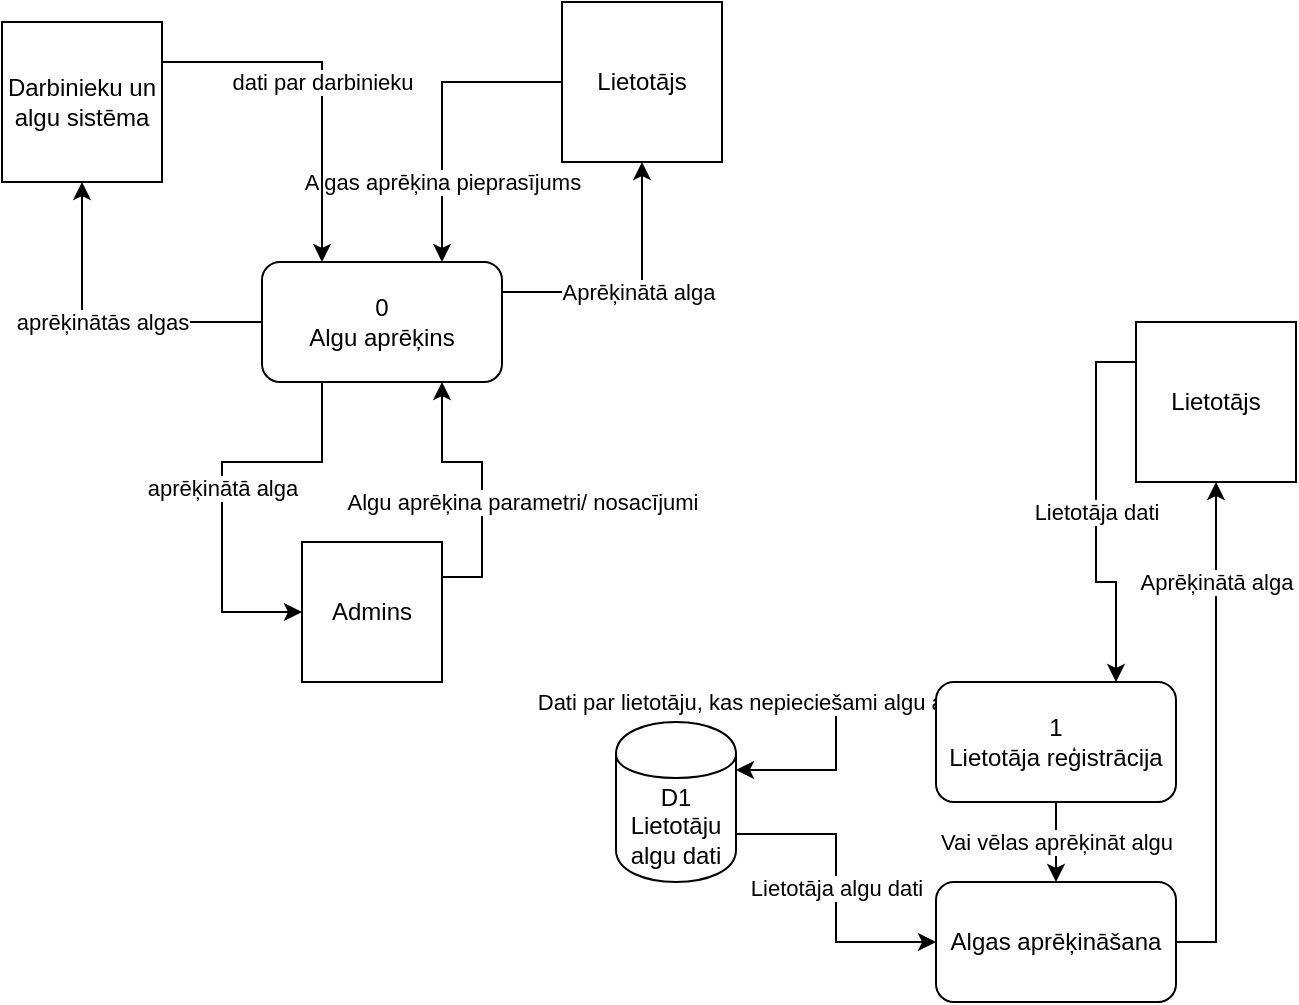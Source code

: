 <mxfile version="10.4.2" type="github"><diagram id="9gU_bmAs9LUeb24aSoqS" name="Page-1"><mxGraphModel dx="1010" dy="550" grid="1" gridSize="10" guides="1" tooltips="1" connect="1" arrows="1" fold="1" page="1" pageScale="1" pageWidth="827" pageHeight="1169" math="0" shadow="0"><root><mxCell id="0"/><mxCell id="1" parent="0"/><mxCell id="I-Zjqk1EnUFDiZhF1_fz-6" value="Algas aprēķina pieprasījums" style="edgeStyle=orthogonalEdgeStyle;rounded=0;orthogonalLoop=1;jettySize=auto;html=1;exitX=0;exitY=0.5;exitDx=0;exitDy=0;entryX=0.75;entryY=0;entryDx=0;entryDy=0;" parent="1" source="I-Zjqk1EnUFDiZhF1_fz-1" target="I-Zjqk1EnUFDiZhF1_fz-2" edge="1"><mxGeometry x="0.467" relative="1" as="geometry"><mxPoint as="offset"/></mxGeometry></mxCell><mxCell id="I-Zjqk1EnUFDiZhF1_fz-1" value="Lietotājs" style="whiteSpace=wrap;html=1;aspect=fixed;" parent="1" vertex="1"><mxGeometry x="333" y="40" width="80" height="80" as="geometry"/></mxCell><mxCell id="I-Zjqk1EnUFDiZhF1_fz-5" value="Aprēķinātā alga" style="edgeStyle=orthogonalEdgeStyle;rounded=0;orthogonalLoop=1;jettySize=auto;html=1;exitX=1;exitY=0.25;exitDx=0;exitDy=0;" parent="1" source="I-Zjqk1EnUFDiZhF1_fz-2" target="I-Zjqk1EnUFDiZhF1_fz-1" edge="1"><mxGeometry relative="1" as="geometry"/></mxCell><mxCell id="I-Zjqk1EnUFDiZhF1_fz-9" value="aprēķinātās algas" style="edgeStyle=orthogonalEdgeStyle;rounded=0;orthogonalLoop=1;jettySize=auto;html=1;exitX=0;exitY=0.5;exitDx=0;exitDy=0;" parent="1" source="I-Zjqk1EnUFDiZhF1_fz-2" target="I-Zjqk1EnUFDiZhF1_fz-4" edge="1"><mxGeometry relative="1" as="geometry"/></mxCell><mxCell id="I-Zjqk1EnUFDiZhF1_fz-12" value="aprēķinātā alga" style="edgeStyle=orthogonalEdgeStyle;rounded=0;orthogonalLoop=1;jettySize=auto;html=1;exitX=0.25;exitY=1;exitDx=0;exitDy=0;entryX=0;entryY=0.5;entryDx=0;entryDy=0;" parent="1" source="I-Zjqk1EnUFDiZhF1_fz-2" target="I-Zjqk1EnUFDiZhF1_fz-10" edge="1"><mxGeometry relative="1" as="geometry"/></mxCell><mxCell id="I-Zjqk1EnUFDiZhF1_fz-2" value="&lt;span&gt;0&lt;/span&gt;&lt;br&gt;&lt;span&gt;Algu aprēķins&lt;/span&gt;" style="rounded=1;whiteSpace=wrap;html=1;" parent="1" vertex="1"><mxGeometry x="183" y="170" width="120" height="60" as="geometry"/></mxCell><mxCell id="I-Zjqk1EnUFDiZhF1_fz-8" value="dati par darbinieku" style="edgeStyle=orthogonalEdgeStyle;rounded=0;orthogonalLoop=1;jettySize=auto;html=1;exitX=1;exitY=0.25;exitDx=0;exitDy=0;entryX=0.25;entryY=0;entryDx=0;entryDy=0;" parent="1" source="I-Zjqk1EnUFDiZhF1_fz-4" target="I-Zjqk1EnUFDiZhF1_fz-2" edge="1"><mxGeometry relative="1" as="geometry"/></mxCell><mxCell id="I-Zjqk1EnUFDiZhF1_fz-4" value="Darbinieku un algu sistēma" style="whiteSpace=wrap;html=1;aspect=fixed;" parent="1" vertex="1"><mxGeometry x="53" y="50" width="80" height="80" as="geometry"/></mxCell><mxCell id="I-Zjqk1EnUFDiZhF1_fz-11" value="Algu aprēķina parametri/ nosacījumi" style="edgeStyle=orthogonalEdgeStyle;rounded=0;orthogonalLoop=1;jettySize=auto;html=1;exitX=1;exitY=0.25;exitDx=0;exitDy=0;entryX=0.75;entryY=1;entryDx=0;entryDy=0;" parent="1" source="I-Zjqk1EnUFDiZhF1_fz-10" target="I-Zjqk1EnUFDiZhF1_fz-2" edge="1"><mxGeometry x="-0.159" y="-20" relative="1" as="geometry"><mxPoint as="offset"/></mxGeometry></mxCell><mxCell id="I-Zjqk1EnUFDiZhF1_fz-10" value="Admins" style="rounded=0;whiteSpace=wrap;html=1;" parent="1" vertex="1"><mxGeometry x="203" y="310" width="70" height="70" as="geometry"/></mxCell><mxCell id="I-Zjqk1EnUFDiZhF1_fz-17" value="Dati par lietotāju, kas nepieciešami algu aprēķinšānai" style="edgeStyle=orthogonalEdgeStyle;rounded=0;orthogonalLoop=1;jettySize=auto;html=1;exitX=0;exitY=0.25;exitDx=0;exitDy=0;entryX=1;entryY=0.3;entryDx=0;entryDy=0;" parent="1" source="I-Zjqk1EnUFDiZhF1_fz-13" target="h-7F7zAk3boppSkmL66g-1" edge="1"><mxGeometry x="-0.225" y="-21" relative="1" as="geometry"><mxPoint x="1" y="-5" as="offset"/><mxPoint x="430" y="410" as="targetPoint"/></mxGeometry></mxCell><mxCell id="I-Zjqk1EnUFDiZhF1_fz-21" value="Vai vēlas aprēķināt algu" style="edgeStyle=orthogonalEdgeStyle;rounded=0;orthogonalLoop=1;jettySize=auto;html=1;exitX=0.5;exitY=1;exitDx=0;exitDy=0;entryX=0.5;entryY=0;entryDx=0;entryDy=0;" parent="1" source="I-Zjqk1EnUFDiZhF1_fz-13" target="I-Zjqk1EnUFDiZhF1_fz-20" edge="1"><mxGeometry relative="1" as="geometry"/></mxCell><mxCell id="I-Zjqk1EnUFDiZhF1_fz-13" value="1&lt;br&gt;Lietotāja reģistrācija&lt;br&gt;" style="rounded=1;whiteSpace=wrap;html=1;" parent="1" vertex="1"><mxGeometry x="520" y="380" width="120" height="60" as="geometry"/></mxCell><mxCell id="I-Zjqk1EnUFDiZhF1_fz-15" value="Lietotāja dati" style="edgeStyle=orthogonalEdgeStyle;rounded=0;orthogonalLoop=1;jettySize=auto;html=1;exitX=0;exitY=0.25;exitDx=0;exitDy=0;entryX=0.75;entryY=0;entryDx=0;entryDy=0;" parent="1" source="I-Zjqk1EnUFDiZhF1_fz-14" target="I-Zjqk1EnUFDiZhF1_fz-13" edge="1"><mxGeometry relative="1" as="geometry"><mxPoint x="610" y="370" as="targetPoint"/></mxGeometry></mxCell><mxCell id="I-Zjqk1EnUFDiZhF1_fz-14" value="Lietotājs" style="whiteSpace=wrap;html=1;aspect=fixed;" parent="1" vertex="1"><mxGeometry x="620" y="200" width="80" height="80" as="geometry"/></mxCell><mxCell id="I-Zjqk1EnUFDiZhF1_fz-22" value="Lietotāja algu dati" style="edgeStyle=orthogonalEdgeStyle;rounded=0;orthogonalLoop=1;jettySize=auto;html=1;exitX=1;exitY=0.7;exitDx=0;exitDy=0;entryX=0;entryY=0.5;entryDx=0;entryDy=0;" parent="1" source="h-7F7zAk3boppSkmL66g-1" target="I-Zjqk1EnUFDiZhF1_fz-20" edge="1"><mxGeometry relative="1" as="geometry"><mxPoint x="410" y="470" as="sourcePoint"/></mxGeometry></mxCell><mxCell id="h-7F7zAk3boppSkmL66g-2" value="Aprēķinātā alga" style="edgeStyle=orthogonalEdgeStyle;rounded=0;orthogonalLoop=1;jettySize=auto;html=1;exitX=1;exitY=0.5;exitDx=0;exitDy=0;" edge="1" parent="1" source="I-Zjqk1EnUFDiZhF1_fz-20" target="I-Zjqk1EnUFDiZhF1_fz-14"><mxGeometry x="0.6" relative="1" as="geometry"><mxPoint as="offset"/></mxGeometry></mxCell><mxCell id="I-Zjqk1EnUFDiZhF1_fz-20" value="Algas aprēķināšana" style="rounded=1;whiteSpace=wrap;html=1;" parent="1" vertex="1"><mxGeometry x="520" y="480" width="120" height="60" as="geometry"/></mxCell><mxCell id="h-7F7zAk3boppSkmL66g-1" value="&lt;span&gt;D1&lt;/span&gt;&lt;br&gt;&lt;span&gt;Lietotāju algu dati&lt;/span&gt;" style="shape=cylinder;whiteSpace=wrap;html=1;boundedLbl=1;backgroundOutline=1;" vertex="1" parent="1"><mxGeometry x="360" y="400" width="60" height="80" as="geometry"/></mxCell></root></mxGraphModel></diagram></mxfile>